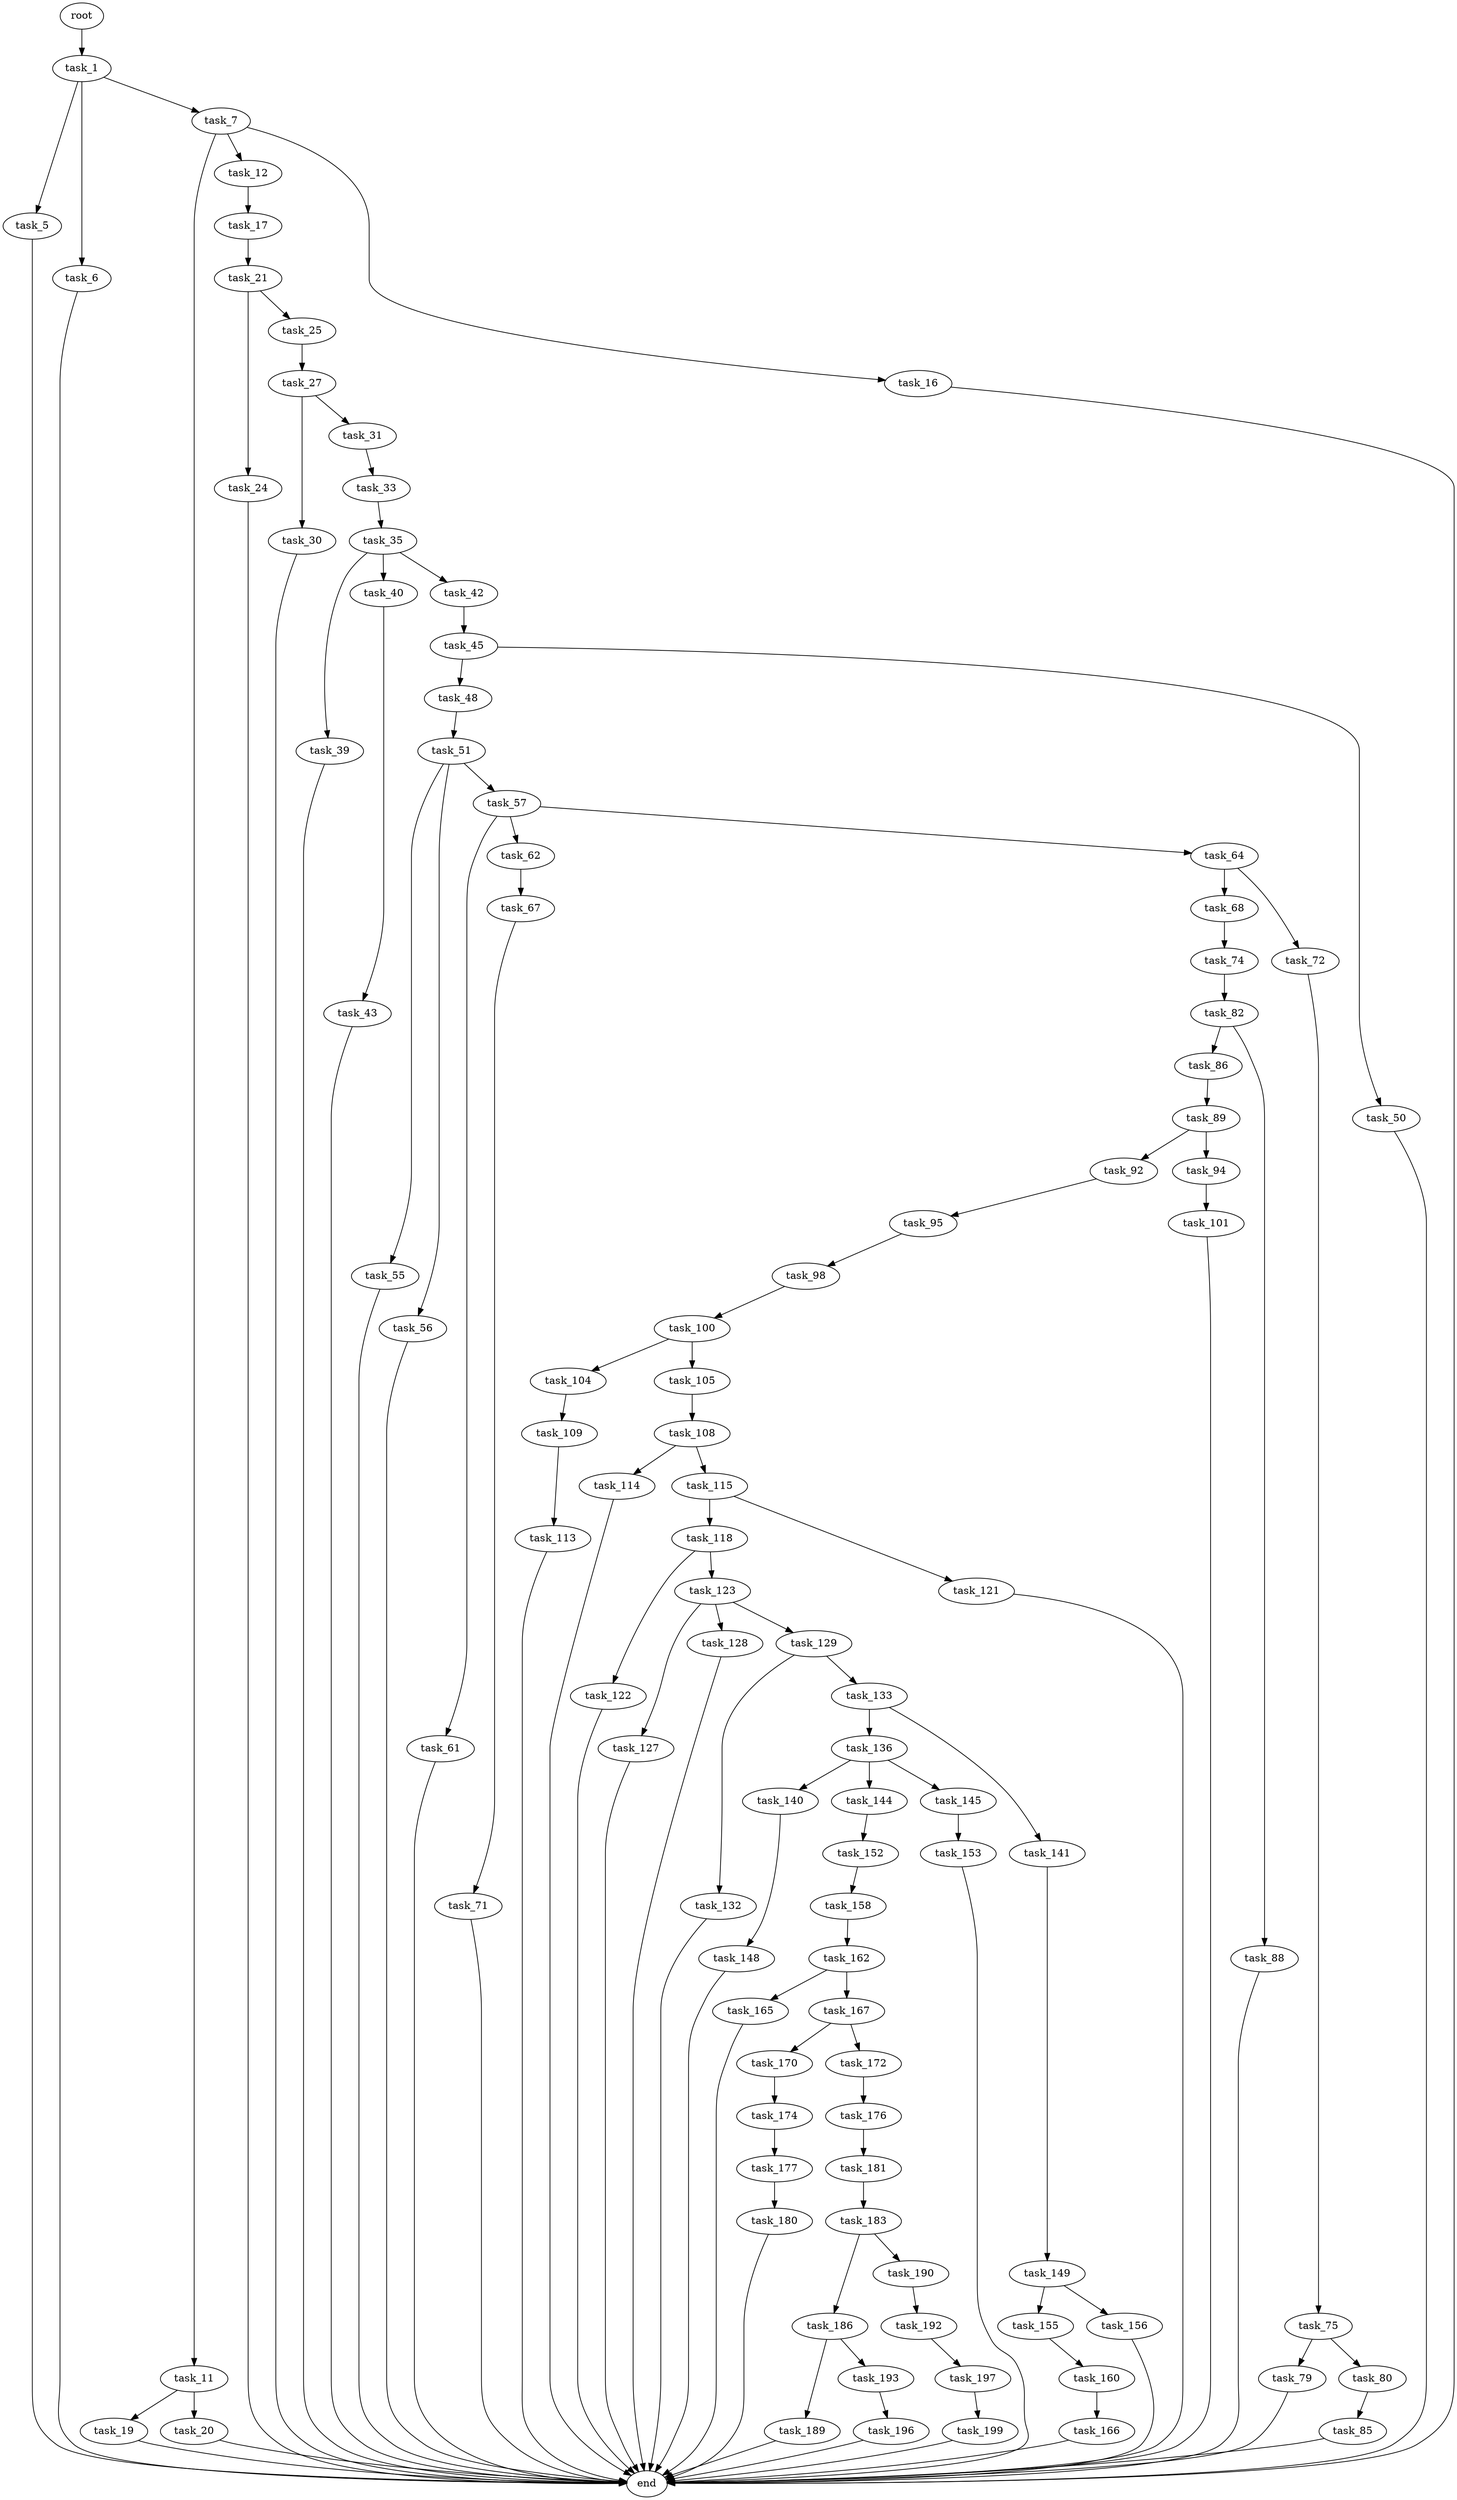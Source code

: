 digraph G {
  root [size="0.000000"];
  task_1 [size="1073741824000.000000"];
  task_5 [size="654391720632.000000"];
  task_6 [size="6860625728.000000"];
  task_7 [size="1448073971.000000"];
  end [size="0.000000"];
  task_11 [size="835462011496.000000"];
  task_12 [size="37704299594.000000"];
  task_16 [size="40418672772.000000"];
  task_19 [size="8589934592.000000"];
  task_20 [size="134217728000.000000"];
  task_17 [size="3755868000.000000"];
  task_21 [size="1231156278.000000"];
  task_24 [size="36177655962.000000"];
  task_25 [size="124124336733.000000"];
  task_27 [size="611536572375.000000"];
  task_30 [size="231928233984.000000"];
  task_31 [size="549755813888.000000"];
  task_33 [size="1073741824000.000000"];
  task_35 [size="33951702020.000000"];
  task_39 [size="2251939595.000000"];
  task_40 [size="16138184024.000000"];
  task_42 [size="3089294907.000000"];
  task_43 [size="51970571113.000000"];
  task_45 [size="2588746144.000000"];
  task_48 [size="248343621142.000000"];
  task_50 [size="67497997675.000000"];
  task_51 [size="945543173241.000000"];
  task_55 [size="368293445632.000000"];
  task_56 [size="4435982139.000000"];
  task_57 [size="4579205544.000000"];
  task_61 [size="134217728000.000000"];
  task_62 [size="99879469056.000000"];
  task_64 [size="1073741824000.000000"];
  task_67 [size="68719476736.000000"];
  task_68 [size="17385482226.000000"];
  task_72 [size="9878457072.000000"];
  task_71 [size="44079442056.000000"];
  task_74 [size="675032257959.000000"];
  task_75 [size="5029859580.000000"];
  task_82 [size="10250361151.000000"];
  task_79 [size="3098500887.000000"];
  task_80 [size="220297390501.000000"];
  task_85 [size="46946049175.000000"];
  task_86 [size="123206261684.000000"];
  task_88 [size="5329639149.000000"];
  task_89 [size="134217728000.000000"];
  task_92 [size="368293445632.000000"];
  task_94 [size="10524808991.000000"];
  task_95 [size="73905693156.000000"];
  task_101 [size="22194410532.000000"];
  task_98 [size="1073741824000.000000"];
  task_100 [size="482248213460.000000"];
  task_104 [size="18158661745.000000"];
  task_105 [size="610076067930.000000"];
  task_109 [size="782757789696.000000"];
  task_108 [size="201761682262.000000"];
  task_114 [size="124231757737.000000"];
  task_115 [size="569935557568.000000"];
  task_113 [size="190900494253.000000"];
  task_118 [size="1073741824000.000000"];
  task_121 [size="445431734.000000"];
  task_122 [size="231928233984.000000"];
  task_123 [size="26827758640.000000"];
  task_127 [size="231928233984.000000"];
  task_128 [size="368293445632.000000"];
  task_129 [size="24994452084.000000"];
  task_132 [size="665614368383.000000"];
  task_133 [size="3589847378.000000"];
  task_136 [size="107172849272.000000"];
  task_141 [size="39150600660.000000"];
  task_140 [size="8589934592.000000"];
  task_144 [size="32959392596.000000"];
  task_145 [size="15380949409.000000"];
  task_148 [size="227350176335.000000"];
  task_149 [size="42744622272.000000"];
  task_152 [size="3397786444.000000"];
  task_153 [size="17685933150.000000"];
  task_155 [size="549755813888.000000"];
  task_156 [size="32360510298.000000"];
  task_158 [size="132358033912.000000"];
  task_160 [size="231928233984.000000"];
  task_162 [size="301821304096.000000"];
  task_166 [size="20244492972.000000"];
  task_165 [size="134217728000.000000"];
  task_167 [size="2068810808.000000"];
  task_170 [size="157475707140.000000"];
  task_172 [size="2667359068.000000"];
  task_174 [size="549755813888.000000"];
  task_176 [size="68719476736.000000"];
  task_177 [size="4190718426.000000"];
  task_181 [size="427897225611.000000"];
  task_180 [size="97562957309.000000"];
  task_183 [size="1073741824000.000000"];
  task_186 [size="8589934592.000000"];
  task_190 [size="8589934592.000000"];
  task_189 [size="37716727350.000000"];
  task_193 [size="368293445632.000000"];
  task_192 [size="9884688166.000000"];
  task_197 [size="7918517512.000000"];
  task_196 [size="68719476736.000000"];
  task_199 [size="1300626391628.000000"];

  root -> task_1 [size="1.000000"];
  task_1 -> task_5 [size="838860800.000000"];
  task_1 -> task_6 [size="838860800.000000"];
  task_1 -> task_7 [size="838860800.000000"];
  task_5 -> end [size="1.000000"];
  task_6 -> end [size="1.000000"];
  task_7 -> task_11 [size="33554432.000000"];
  task_7 -> task_12 [size="33554432.000000"];
  task_7 -> task_16 [size="33554432.000000"];
  task_11 -> task_19 [size="838860800.000000"];
  task_11 -> task_20 [size="838860800.000000"];
  task_12 -> task_17 [size="838860800.000000"];
  task_16 -> end [size="1.000000"];
  task_19 -> end [size="1.000000"];
  task_20 -> end [size="1.000000"];
  task_17 -> task_21 [size="75497472.000000"];
  task_21 -> task_24 [size="33554432.000000"];
  task_21 -> task_25 [size="33554432.000000"];
  task_24 -> end [size="1.000000"];
  task_25 -> task_27 [size="209715200.000000"];
  task_27 -> task_30 [size="838860800.000000"];
  task_27 -> task_31 [size="838860800.000000"];
  task_30 -> end [size="1.000000"];
  task_31 -> task_33 [size="536870912.000000"];
  task_33 -> task_35 [size="838860800.000000"];
  task_35 -> task_39 [size="679477248.000000"];
  task_35 -> task_40 [size="679477248.000000"];
  task_35 -> task_42 [size="679477248.000000"];
  task_39 -> end [size="1.000000"];
  task_40 -> task_43 [size="411041792.000000"];
  task_42 -> task_45 [size="75497472.000000"];
  task_43 -> end [size="1.000000"];
  task_45 -> task_48 [size="134217728.000000"];
  task_45 -> task_50 [size="134217728.000000"];
  task_48 -> task_51 [size="209715200.000000"];
  task_50 -> end [size="1.000000"];
  task_51 -> task_55 [size="679477248.000000"];
  task_51 -> task_56 [size="679477248.000000"];
  task_51 -> task_57 [size="679477248.000000"];
  task_55 -> end [size="1.000000"];
  task_56 -> end [size="1.000000"];
  task_57 -> task_61 [size="536870912.000000"];
  task_57 -> task_62 [size="536870912.000000"];
  task_57 -> task_64 [size="536870912.000000"];
  task_61 -> end [size="1.000000"];
  task_62 -> task_67 [size="134217728.000000"];
  task_64 -> task_68 [size="838860800.000000"];
  task_64 -> task_72 [size="838860800.000000"];
  task_67 -> task_71 [size="134217728.000000"];
  task_68 -> task_74 [size="75497472.000000"];
  task_72 -> task_75 [size="301989888.000000"];
  task_71 -> end [size="1.000000"];
  task_74 -> task_82 [size="679477248.000000"];
  task_75 -> task_79 [size="134217728.000000"];
  task_75 -> task_80 [size="134217728.000000"];
  task_82 -> task_86 [size="209715200.000000"];
  task_82 -> task_88 [size="209715200.000000"];
  task_79 -> end [size="1.000000"];
  task_80 -> task_85 [size="209715200.000000"];
  task_85 -> end [size="1.000000"];
  task_86 -> task_89 [size="411041792.000000"];
  task_88 -> end [size="1.000000"];
  task_89 -> task_92 [size="209715200.000000"];
  task_89 -> task_94 [size="209715200.000000"];
  task_92 -> task_95 [size="411041792.000000"];
  task_94 -> task_101 [size="838860800.000000"];
  task_95 -> task_98 [size="209715200.000000"];
  task_101 -> end [size="1.000000"];
  task_98 -> task_100 [size="838860800.000000"];
  task_100 -> task_104 [size="536870912.000000"];
  task_100 -> task_105 [size="536870912.000000"];
  task_104 -> task_109 [size="75497472.000000"];
  task_105 -> task_108 [size="411041792.000000"];
  task_109 -> task_113 [size="679477248.000000"];
  task_108 -> task_114 [size="209715200.000000"];
  task_108 -> task_115 [size="209715200.000000"];
  task_114 -> end [size="1.000000"];
  task_115 -> task_118 [size="536870912.000000"];
  task_115 -> task_121 [size="536870912.000000"];
  task_113 -> end [size="1.000000"];
  task_118 -> task_122 [size="838860800.000000"];
  task_118 -> task_123 [size="838860800.000000"];
  task_121 -> end [size="1.000000"];
  task_122 -> end [size="1.000000"];
  task_123 -> task_127 [size="536870912.000000"];
  task_123 -> task_128 [size="536870912.000000"];
  task_123 -> task_129 [size="536870912.000000"];
  task_127 -> end [size="1.000000"];
  task_128 -> end [size="1.000000"];
  task_129 -> task_132 [size="33554432.000000"];
  task_129 -> task_133 [size="33554432.000000"];
  task_132 -> end [size="1.000000"];
  task_133 -> task_136 [size="301989888.000000"];
  task_133 -> task_141 [size="301989888.000000"];
  task_136 -> task_140 [size="411041792.000000"];
  task_136 -> task_144 [size="411041792.000000"];
  task_136 -> task_145 [size="411041792.000000"];
  task_141 -> task_149 [size="134217728.000000"];
  task_140 -> task_148 [size="33554432.000000"];
  task_144 -> task_152 [size="536870912.000000"];
  task_145 -> task_153 [size="411041792.000000"];
  task_148 -> end [size="1.000000"];
  task_149 -> task_155 [size="838860800.000000"];
  task_149 -> task_156 [size="838860800.000000"];
  task_152 -> task_158 [size="75497472.000000"];
  task_153 -> end [size="1.000000"];
  task_155 -> task_160 [size="536870912.000000"];
  task_156 -> end [size="1.000000"];
  task_158 -> task_162 [size="536870912.000000"];
  task_160 -> task_166 [size="301989888.000000"];
  task_162 -> task_165 [size="679477248.000000"];
  task_162 -> task_167 [size="679477248.000000"];
  task_166 -> end [size="1.000000"];
  task_165 -> end [size="1.000000"];
  task_167 -> task_170 [size="33554432.000000"];
  task_167 -> task_172 [size="33554432.000000"];
  task_170 -> task_174 [size="134217728.000000"];
  task_172 -> task_176 [size="75497472.000000"];
  task_174 -> task_177 [size="536870912.000000"];
  task_176 -> task_181 [size="134217728.000000"];
  task_177 -> task_180 [size="411041792.000000"];
  task_181 -> task_183 [size="411041792.000000"];
  task_180 -> end [size="1.000000"];
  task_183 -> task_186 [size="838860800.000000"];
  task_183 -> task_190 [size="838860800.000000"];
  task_186 -> task_189 [size="33554432.000000"];
  task_186 -> task_193 [size="33554432.000000"];
  task_190 -> task_192 [size="33554432.000000"];
  task_189 -> end [size="1.000000"];
  task_193 -> task_196 [size="411041792.000000"];
  task_192 -> task_197 [size="301989888.000000"];
  task_197 -> task_199 [size="301989888.000000"];
  task_196 -> end [size="1.000000"];
  task_199 -> end [size="1.000000"];
}
